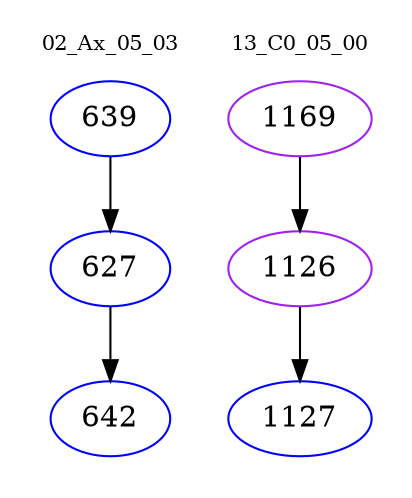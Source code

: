 digraph{
subgraph cluster_0 {
color = white
label = "02_Ax_05_03";
fontsize=10;
T0_639 [label="639", color="blue"]
T0_639 -> T0_627 [color="black"]
T0_627 [label="627", color="blue"]
T0_627 -> T0_642 [color="black"]
T0_642 [label="642", color="blue"]
}
subgraph cluster_1 {
color = white
label = "13_C0_05_00";
fontsize=10;
T1_1169 [label="1169", color="purple"]
T1_1169 -> T1_1126 [color="black"]
T1_1126 [label="1126", color="purple"]
T1_1126 -> T1_1127 [color="black"]
T1_1127 [label="1127", color="blue"]
}
}
